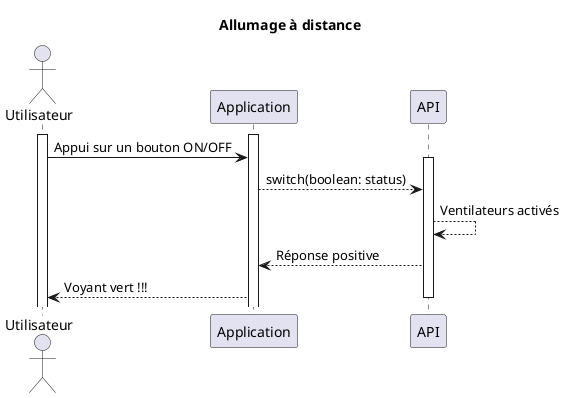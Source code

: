 @startuml

title Allumage à distance

actor Utilisateur

activate Utilisateur
activate Application
participant API

Utilisateur -> Application: Appui sur un bouton ON/OFF


activate API
Application --> API: switch(boolean: status)
API --> API: Ventilateurs activés
API --> Application: Réponse positive


Application --> Utilisateur: Voyant vert !!!

deactivate API

@enduml

